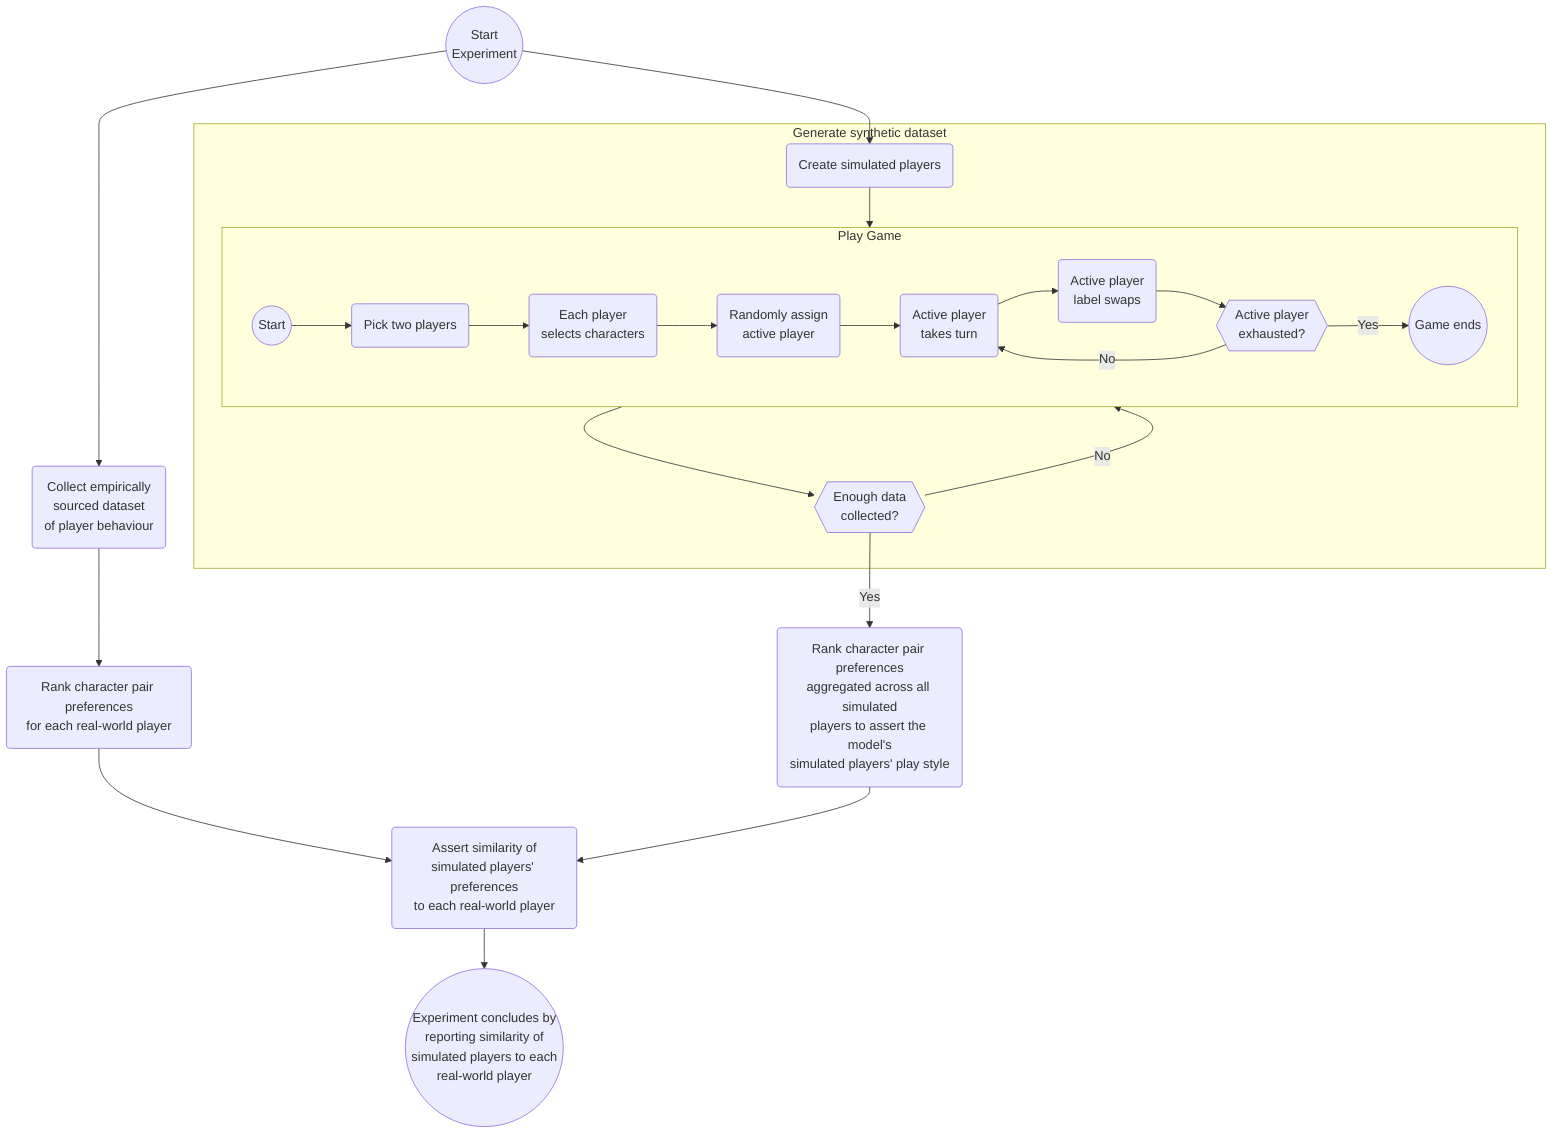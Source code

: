 flowchart TB
    startExperiment((Start\nExperiment))
    empiricalDataset(Collect empirically\nsourced dataset\nof player behaviour)
    createPlayers(Create simulated players)
    pickPlayers(Pick two players)
    selectCharacters(Each player\n selects characters)
    pickFirstPlayer(Randomly assign\nactive player)
    turnP1(Active player\ntakes turn)
    switchActive("Active" player\nlabel swaps)
    decideDone{{Active player\nexhausted?}}
    gameFinishes((Game ends))
    enoughData{{Enough data\ncollected?}}
    rankSyntheticPreferences(Rank character pair preferences\naggregated across all simulated\nplayers to assert the model's\nsimulated players' play style)
    rankEmpiricalPreferences(Rank character pair preferences\nfor each real-world player)
    calculateSimilarity(Assert similarity of\nsimulated players' preferences\nto each real-world player)
    done((Experiment concludes by\nreporting similarity of\nsimulated players to each\nreal-world player))

    startExperiment --> createPlayers
    startExperiment --> empiricalDataset

    empiricalDataset --> rankEmpiricalPreferences
    rankEmpiricalPreferences --> calculateSimilarity

    subgraph generateSyntheticData [Generate synthetic dataset]
        direction TB
        createPlayers --> playGame
        subgraph playGame [Play Game]
            direction LR
            start((Start)) --> pickPlayers --> selectCharacters
            selectCharacters -->  pickFirstPlayer --> turnP1 --> switchActive --> decideDone
            decideDone -->|Yes| gameFinishes
            decideDone -->|No| turnP1
        end
            playGame -->enoughData
            enoughData -->|No| playGame
    end
    enoughData -->|Yes| rankSyntheticPreferences

    rankSyntheticPreferences --> calculateSimilarity
    calculateSimilarity --> done